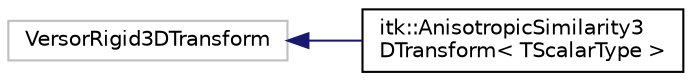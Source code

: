 digraph "Graphical Class Hierarchy"
{
  bgcolor="transparent";
  edge [fontname="Helvetica",fontsize="10",labelfontname="Helvetica",labelfontsize="10"];
  node [fontname="Helvetica",fontsize="10",shape=record];
  rankdir="LR";
  Node399 [label="VersorRigid3DTransform",height=0.2,width=0.4,color="grey75"];
  Node399 -> Node0 [dir="back",color="midnightblue",fontsize="10",style="solid",fontname="Helvetica"];
  Node0 [label="itk::AnisotropicSimilarity3\lDTransform\< TScalarType \>",height=0.2,width=0.4,color="black",URL="$classitk_1_1AnisotropicSimilarity3DTransform.html",tooltip="AnisotropicSimilarity3DTransform of a vector space (e.g. space coordinates) "];
}
